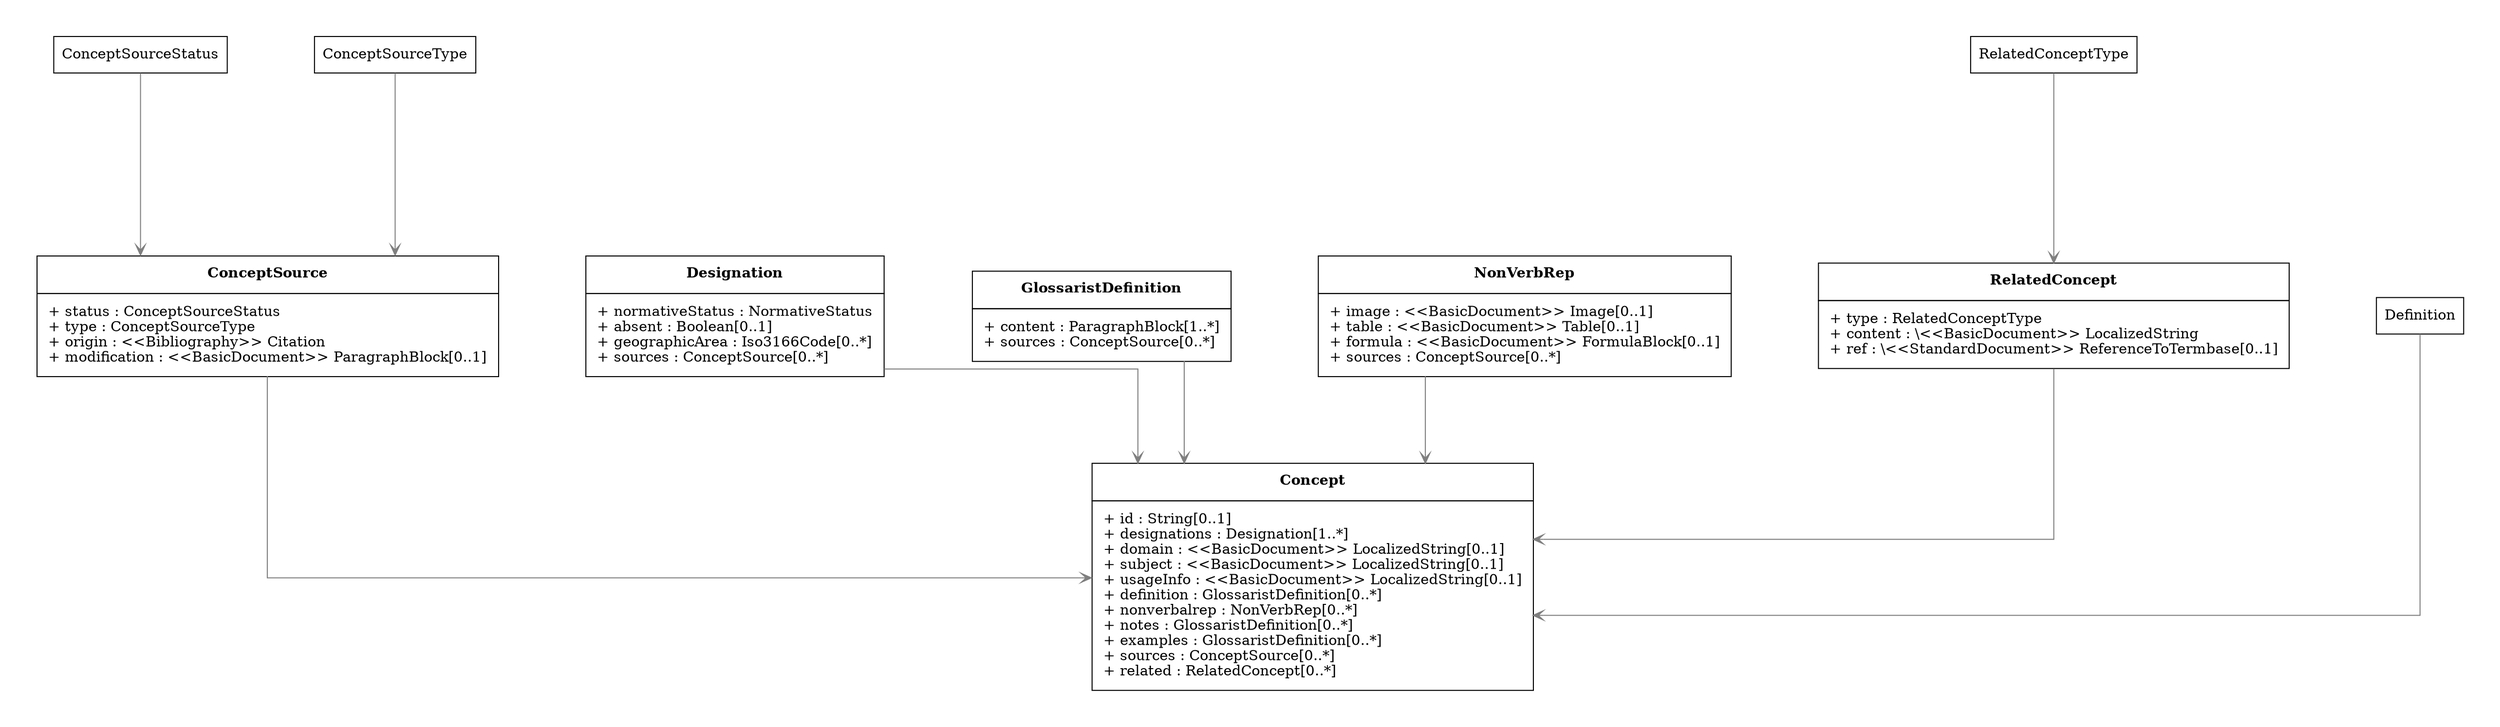 digraph G {
  graph [splines="ortho" pad=0.5 ranksep="1.2.equally" nodesep="1.2.equally"]
  edge [color="gray50"]
  node [shape="box"]

  Concept [shape="plain" label=<
    <TABLE BORDER="0" CELLBORDER="1" CELLSPACING="0" CELLPADDING="10">
    <TR>
    <TD><B>Concept</B></TD>
  </TR>
  
  <TR>
    <TD>
          <TABLE BORDER="0" CELLPADDING="0" CELLSPACING="0">
            <TR><TD ALIGN="LEFT">+ id : String&#91;0..1&#93;</TD></TR>
            <TR><TD ALIGN="LEFT">+ designations : Designation&#91;1..*&#93;</TD></TR>
            <TR><TD ALIGN="LEFT">+ domain : &#60;&#60;BasicDocument&#62;&#62; LocalizedString&#91;0..1&#93;</TD></TR>
            <TR><TD ALIGN="LEFT">+ subject : &#60;&#60;BasicDocument&#62;&#62; LocalizedString&#91;0..1&#93;</TD></TR>
            <TR><TD ALIGN="LEFT">+ usageInfo : &#60;&#60;BasicDocument&#62;&#62; LocalizedString&#91;0..1&#93;</TD></TR>
            <TR><TD ALIGN="LEFT">+ definition : GlossaristDefinition&#91;0..*&#93;</TD></TR>
            <TR><TD ALIGN="LEFT">+ nonverbalrep : NonVerbRep&#91;0..*&#93;</TD></TR>
            <TR><TD ALIGN="LEFT">+ notes : GlossaristDefinition&#91;0..*&#93;</TD></TR>
            <TR><TD ALIGN="LEFT">+ examples : GlossaristDefinition&#91;0..*&#93;</TD></TR>
            <TR><TD ALIGN="LEFT">+ sources : ConceptSource&#91;0..*&#93;</TD></TR>
            <TR><TD ALIGN="LEFT">+ related : RelatedConcept&#91;0..*&#93;</TD></TR>
          </TABLE>
        </TD>
  </TR>
  
  </TABLE>
  >]
  
  ConceptSource [shape="plain" label=<
    <TABLE BORDER="0" CELLBORDER="1" CELLSPACING="0" CELLPADDING="10">
    <TR>
    <TD><B>ConceptSource</B></TD>
  </TR>
  
  <TR>
    <TD>
          <TABLE BORDER="0" CELLPADDING="0" CELLSPACING="0">
            <TR><TD ALIGN="LEFT">+ status : ConceptSourceStatus</TD></TR>
            <TR><TD ALIGN="LEFT">+ type : ConceptSourceType</TD></TR>
            <TR><TD ALIGN="LEFT">+ origin : &#60;&#60;Bibliography&#62;&#62; Citation</TD></TR>
            <TR><TD ALIGN="LEFT">+ modification : &#60;&#60;BasicDocument&#62;&#62; ParagraphBlock&#91;0..1&#93;</TD></TR>
          </TABLE>
        </TD>
  </TR>
  
  </TABLE>
  >]
  
  Designation [shape="plain" label=<
    <TABLE BORDER="0" CELLBORDER="1" CELLSPACING="0" CELLPADDING="10">
    <TR>
    <TD><B>Designation</B></TD>
  </TR>
  
  <TR>
    <TD>
          <TABLE BORDER="0" CELLPADDING="0" CELLSPACING="0">
            <TR><TD ALIGN="LEFT">+ normativeStatus : NormativeStatus</TD></TR>
            <TR><TD ALIGN="LEFT">+ absent : Boolean&#91;0..1&#93;</TD></TR>
            <TR><TD ALIGN="LEFT">+ geographicArea : Iso3166Code&#91;0..*&#93;</TD></TR>
            <TR><TD ALIGN="LEFT">+ sources : ConceptSource&#91;0..*&#93;</TD></TR>
          </TABLE>
        </TD>
  </TR>
  
  </TABLE>
  >]
  
  GlossaristDefinition [shape="plain" label=<
    <TABLE BORDER="0" CELLBORDER="1" CELLSPACING="0" CELLPADDING="10">
    <TR>
    <TD><B>GlossaristDefinition</B></TD>
  </TR>
  
  <TR>
    <TD>
          <TABLE BORDER="0" CELLPADDING="0" CELLSPACING="0">
            <TR><TD ALIGN="LEFT">+ content : ParagraphBlock&#91;1..*&#93;</TD></TR>
            <TR><TD ALIGN="LEFT">+ sources : ConceptSource&#91;0..*&#93;</TD></TR>
          </TABLE>
        </TD>
  </TR>
  
  </TABLE>
  >]
  
  NonVerbRep [shape="plain" label=<
    <TABLE BORDER="0" CELLBORDER="1" CELLSPACING="0" CELLPADDING="10">
    <TR>
    <TD><B>NonVerbRep</B></TD>
  </TR>
  
  <TR>
    <TD>
          <TABLE BORDER="0" CELLPADDING="0" CELLSPACING="0">
            <TR><TD ALIGN="LEFT">+ image : &#60;&#60;BasicDocument&#62;&#62; Image&#91;0..1&#93;</TD></TR>
            <TR><TD ALIGN="LEFT">+ table : &#60;&#60;BasicDocument&#62;&#62; Table&#91;0..1&#93;</TD></TR>
            <TR><TD ALIGN="LEFT">+ formula : &#60;&#60;BasicDocument&#62;&#62; FormulaBlock&#91;0..1&#93;</TD></TR>
            <TR><TD ALIGN="LEFT">+ sources : ConceptSource&#91;0..*&#93;</TD></TR>
          </TABLE>
        </TD>
  </TR>
  
  </TABLE>
  >]
  
  RelatedConcept [shape="plain" label=<
    <TABLE BORDER="0" CELLBORDER="1" CELLSPACING="0" CELLPADDING="10">
    <TR>
    <TD><B>RelatedConcept</B></TD>
  </TR>
  
  <TR>
    <TD>
          <TABLE BORDER="0" CELLPADDING="0" CELLSPACING="0">
            <TR><TD ALIGN="LEFT">+ type : RelatedConceptType</TD></TR>
            <TR><TD ALIGN="LEFT">+ content : \&#60;&#60;BasicDocument&#62;&#62; LocalizedString</TD></TR>
            <TR><TD ALIGN="LEFT">+ ref : \&#60;&#60;StandardDocument&#62;&#62; ReferenceToTermbase&#91;0..1&#93;</TD></TR>
          </TABLE>
        </TD>
  </TR>
  
  </TABLE>
  >]

  ConceptSource -> Concept [dir="direct" arrowtail="onormal" arrowhead="vee"]
  Definition -> Concept [dir="direct" arrowtail="onormal" arrowhead="vee"]
  Designation -> Concept [dir="direct" arrowtail="onormal" arrowhead="vee"]
  RelatedConcept -> Concept [dir="direct" arrowtail="onormal" arrowhead="vee"]
  NonVerbRep -> Concept [dir="direct" arrowtail="onormal" arrowhead="vee"]
  GlossaristDefinition -> Concept [dir="direct" arrowtail="onormal" arrowhead="vee"]
  ConceptSourceStatus -> ConceptSource [dir="direct" arrowtail="onormal" arrowhead="vee"]
  ConceptSourceType -> ConceptSource [dir="direct" arrowtail="onormal" arrowhead="vee"]
  RelatedConceptType -> RelatedConcept [dir="direct" arrowtail="onormal" arrowhead="vee"]
}
